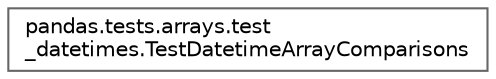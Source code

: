 digraph "Graphical Class Hierarchy"
{
 // LATEX_PDF_SIZE
  bgcolor="transparent";
  edge [fontname=Helvetica,fontsize=10,labelfontname=Helvetica,labelfontsize=10];
  node [fontname=Helvetica,fontsize=10,shape=box,height=0.2,width=0.4];
  rankdir="LR";
  Node0 [id="Node000000",label="pandas.tests.arrays.test\l_datetimes.TestDatetimeArrayComparisons",height=0.2,width=0.4,color="grey40", fillcolor="white", style="filled",URL="$d9/deb/classpandas_1_1tests_1_1arrays_1_1test__datetimes_1_1TestDatetimeArrayComparisons.html",tooltip=" "];
}
